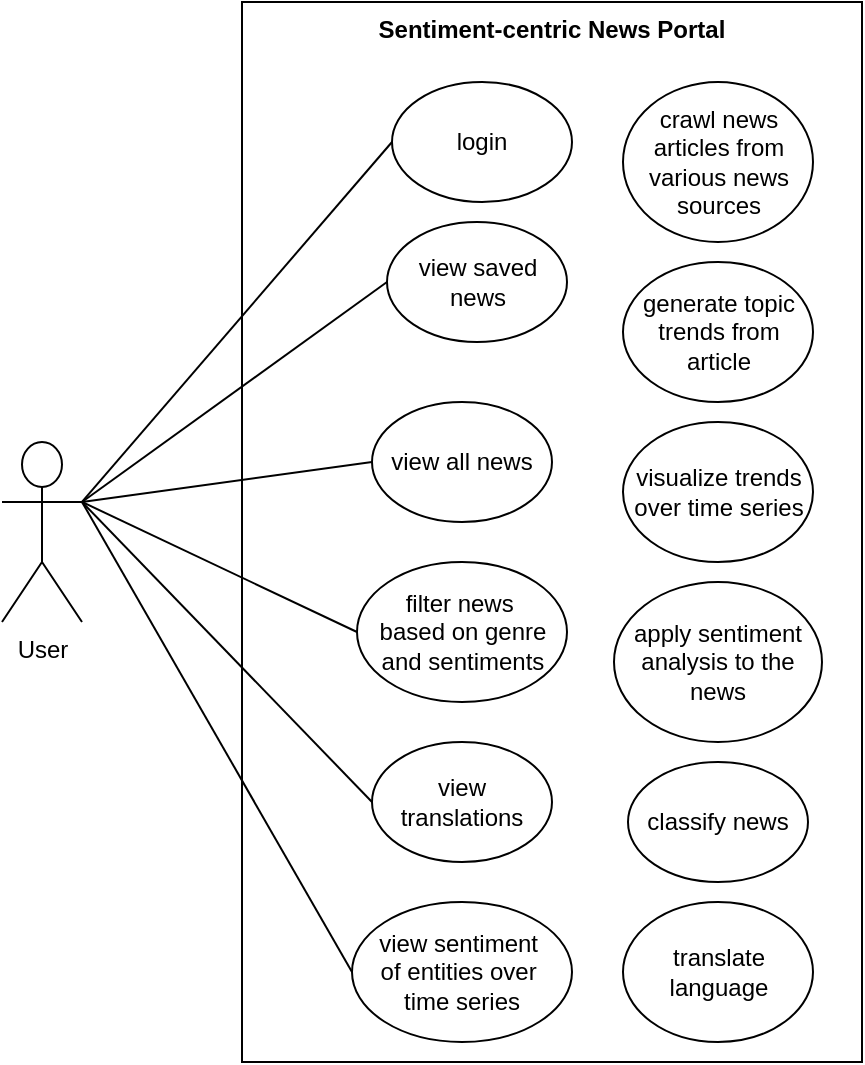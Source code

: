 <mxfile version="24.7.6">
  <diagram name="Page-1" id="PaS2EgIyxs49AFxrIfvB">
    <mxGraphModel dx="1249" dy="602" grid="1" gridSize="10" guides="1" tooltips="1" connect="1" arrows="1" fold="1" page="1" pageScale="1" pageWidth="827" pageHeight="1169" math="0" shadow="0">
      <root>
        <mxCell id="0" />
        <mxCell id="1" parent="0" />
        <mxCell id="3DRbTmcqAwrLGQ6ye5_J-1" value="Sentiment-centric News Portal" style="shape=rect;html=1;verticalAlign=top;fontStyle=1;whiteSpace=wrap;align=center;" parent="1" vertex="1">
          <mxGeometry x="200" y="40" width="310" height="530" as="geometry" />
        </mxCell>
        <mxCell id="3DRbTmcqAwrLGQ6ye5_J-2" value="login" style="ellipse;whiteSpace=wrap;html=1;" parent="1" vertex="1">
          <mxGeometry x="275" y="80" width="90" height="60" as="geometry" />
        </mxCell>
        <mxCell id="3DRbTmcqAwrLGQ6ye5_J-13" style="edgeStyle=none;rounded=0;orthogonalLoop=1;jettySize=auto;html=1;exitX=0;exitY=0.5;exitDx=0;exitDy=0;strokeColor=default;align=center;verticalAlign=middle;fontFamily=Helvetica;fontSize=11;fontColor=default;labelBackgroundColor=default;endArrow=none;entryX=1;entryY=0.333;entryDx=0;entryDy=0;entryPerimeter=0;" parent="1" source="3DRbTmcqAwrLGQ6ye5_J-3" target="3DRbTmcqAwrLGQ6ye5_J-9" edge="1">
          <mxGeometry relative="1" as="geometry">
            <mxPoint x="110" y="270" as="targetPoint" />
          </mxGeometry>
        </mxCell>
        <mxCell id="3DRbTmcqAwrLGQ6ye5_J-3" value="view saved news" style="ellipse;whiteSpace=wrap;html=1;" parent="1" vertex="1">
          <mxGeometry x="272.5" y="150" width="90" height="60" as="geometry" />
        </mxCell>
        <mxCell id="3DRbTmcqAwrLGQ6ye5_J-4" value="view all news" style="ellipse;whiteSpace=wrap;html=1;" parent="1" vertex="1">
          <mxGeometry x="265" y="240" width="90" height="60" as="geometry" />
        </mxCell>
        <mxCell id="3DRbTmcqAwrLGQ6ye5_J-5" value="filter news&amp;nbsp;&lt;div&gt;based on genre and sentiments&lt;/div&gt;" style="ellipse;whiteSpace=wrap;html=1;" parent="1" vertex="1">
          <mxGeometry x="257.5" y="320" width="105" height="70" as="geometry" />
        </mxCell>
        <mxCell id="3DRbTmcqAwrLGQ6ye5_J-6" value="view translations" style="ellipse;whiteSpace=wrap;html=1;" parent="1" vertex="1">
          <mxGeometry x="265" y="410" width="90" height="60" as="geometry" />
        </mxCell>
        <mxCell id="3DRbTmcqAwrLGQ6ye5_J-7" value="view sentiment&amp;nbsp;&lt;div&gt;of entities over&amp;nbsp;&lt;/div&gt;&lt;div&gt;time series&lt;/div&gt;" style="ellipse;whiteSpace=wrap;html=1;" parent="1" vertex="1">
          <mxGeometry x="255" y="490" width="110" height="70" as="geometry" />
        </mxCell>
        <mxCell id="3DRbTmcqAwrLGQ6ye5_J-8" style="edgeStyle=orthogonalEdgeStyle;rounded=0;orthogonalLoop=1;jettySize=auto;html=1;exitX=0.5;exitY=1;exitDx=0;exitDy=0;" parent="1" source="3DRbTmcqAwrLGQ6ye5_J-4" target="3DRbTmcqAwrLGQ6ye5_J-4" edge="1">
          <mxGeometry relative="1" as="geometry" />
        </mxCell>
        <mxCell id="3DRbTmcqAwrLGQ6ye5_J-14" style="edgeStyle=none;rounded=0;orthogonalLoop=1;jettySize=auto;html=1;exitX=1;exitY=0.333;exitDx=0;exitDy=0;exitPerimeter=0;entryX=0;entryY=0.5;entryDx=0;entryDy=0;strokeColor=default;align=center;verticalAlign=middle;fontFamily=Helvetica;fontSize=11;fontColor=default;labelBackgroundColor=default;endArrow=none;" parent="1" source="3DRbTmcqAwrLGQ6ye5_J-9" target="3DRbTmcqAwrLGQ6ye5_J-4" edge="1">
          <mxGeometry relative="1" as="geometry" />
        </mxCell>
        <mxCell id="3DRbTmcqAwrLGQ6ye5_J-15" style="edgeStyle=none;rounded=0;orthogonalLoop=1;jettySize=auto;html=1;exitX=1;exitY=0.333;exitDx=0;exitDy=0;exitPerimeter=0;entryX=0;entryY=0.5;entryDx=0;entryDy=0;strokeColor=default;align=center;verticalAlign=middle;fontFamily=Helvetica;fontSize=11;fontColor=default;labelBackgroundColor=default;endArrow=none;" parent="1" source="3DRbTmcqAwrLGQ6ye5_J-9" target="3DRbTmcqAwrLGQ6ye5_J-5" edge="1">
          <mxGeometry relative="1" as="geometry" />
        </mxCell>
        <mxCell id="3DRbTmcqAwrLGQ6ye5_J-16" style="edgeStyle=none;rounded=0;orthogonalLoop=1;jettySize=auto;html=1;exitX=1;exitY=0.333;exitDx=0;exitDy=0;exitPerimeter=0;entryX=0;entryY=0.5;entryDx=0;entryDy=0;strokeColor=default;align=center;verticalAlign=middle;fontFamily=Helvetica;fontSize=11;fontColor=default;labelBackgroundColor=default;endArrow=none;" parent="1" source="3DRbTmcqAwrLGQ6ye5_J-9" target="3DRbTmcqAwrLGQ6ye5_J-6" edge="1">
          <mxGeometry relative="1" as="geometry" />
        </mxCell>
        <mxCell id="3DRbTmcqAwrLGQ6ye5_J-17" style="edgeStyle=none;rounded=0;orthogonalLoop=1;jettySize=auto;html=1;exitX=1;exitY=0.333;exitDx=0;exitDy=0;exitPerimeter=0;entryX=0;entryY=0.5;entryDx=0;entryDy=0;strokeColor=default;align=center;verticalAlign=middle;fontFamily=Helvetica;fontSize=11;fontColor=default;labelBackgroundColor=default;endArrow=none;" parent="1" source="3DRbTmcqAwrLGQ6ye5_J-9" target="3DRbTmcqAwrLGQ6ye5_J-7" edge="1">
          <mxGeometry relative="1" as="geometry" />
        </mxCell>
        <mxCell id="3DRbTmcqAwrLGQ6ye5_J-9" value="User" style="shape=umlActor;verticalLabelPosition=bottom;verticalAlign=top;html=1;outlineConnect=0;" parent="1" vertex="1">
          <mxGeometry x="80" y="260" width="40" height="90" as="geometry" />
        </mxCell>
        <mxCell id="3DRbTmcqAwrLGQ6ye5_J-11" value="" style="endArrow=none;html=1;rounded=0;entryX=0;entryY=0.5;entryDx=0;entryDy=0;exitX=1;exitY=0.333;exitDx=0;exitDy=0;exitPerimeter=0;" parent="1" source="3DRbTmcqAwrLGQ6ye5_J-9" target="3DRbTmcqAwrLGQ6ye5_J-2" edge="1">
          <mxGeometry width="50" height="50" relative="1" as="geometry">
            <mxPoint x="30" y="190" as="sourcePoint" />
            <mxPoint x="80" y="140" as="targetPoint" />
          </mxGeometry>
        </mxCell>
        <mxCell id="bGTQ_ow9DxzTUPj5sjbR-1" value="classify news" style="ellipse;whiteSpace=wrap;html=1;" vertex="1" parent="1">
          <mxGeometry x="393" y="420" width="90" height="60" as="geometry" />
        </mxCell>
        <mxCell id="bGTQ_ow9DxzTUPj5sjbR-2" value="crawl news articles from various news sources" style="ellipse;whiteSpace=wrap;html=1;" vertex="1" parent="1">
          <mxGeometry x="390.5" y="80" width="95" height="80" as="geometry" />
        </mxCell>
        <mxCell id="bGTQ_ow9DxzTUPj5sjbR-3" value="generate topic trends from article" style="ellipse;whiteSpace=wrap;html=1;" vertex="1" parent="1">
          <mxGeometry x="390.5" y="170" width="95" height="70" as="geometry" />
        </mxCell>
        <mxCell id="bGTQ_ow9DxzTUPj5sjbR-4" value="visualize trends over time series" style="ellipse;whiteSpace=wrap;html=1;" vertex="1" parent="1">
          <mxGeometry x="390.5" y="250" width="95" height="70" as="geometry" />
        </mxCell>
        <mxCell id="bGTQ_ow9DxzTUPj5sjbR-5" value="apply sentiment analysis to the news" style="ellipse;whiteSpace=wrap;html=1;" vertex="1" parent="1">
          <mxGeometry x="386" y="330" width="104" height="80" as="geometry" />
        </mxCell>
        <mxCell id="bGTQ_ow9DxzTUPj5sjbR-14" value="translate language" style="ellipse;whiteSpace=wrap;html=1;" vertex="1" parent="1">
          <mxGeometry x="390.5" y="490" width="95" height="70" as="geometry" />
        </mxCell>
      </root>
    </mxGraphModel>
  </diagram>
</mxfile>
